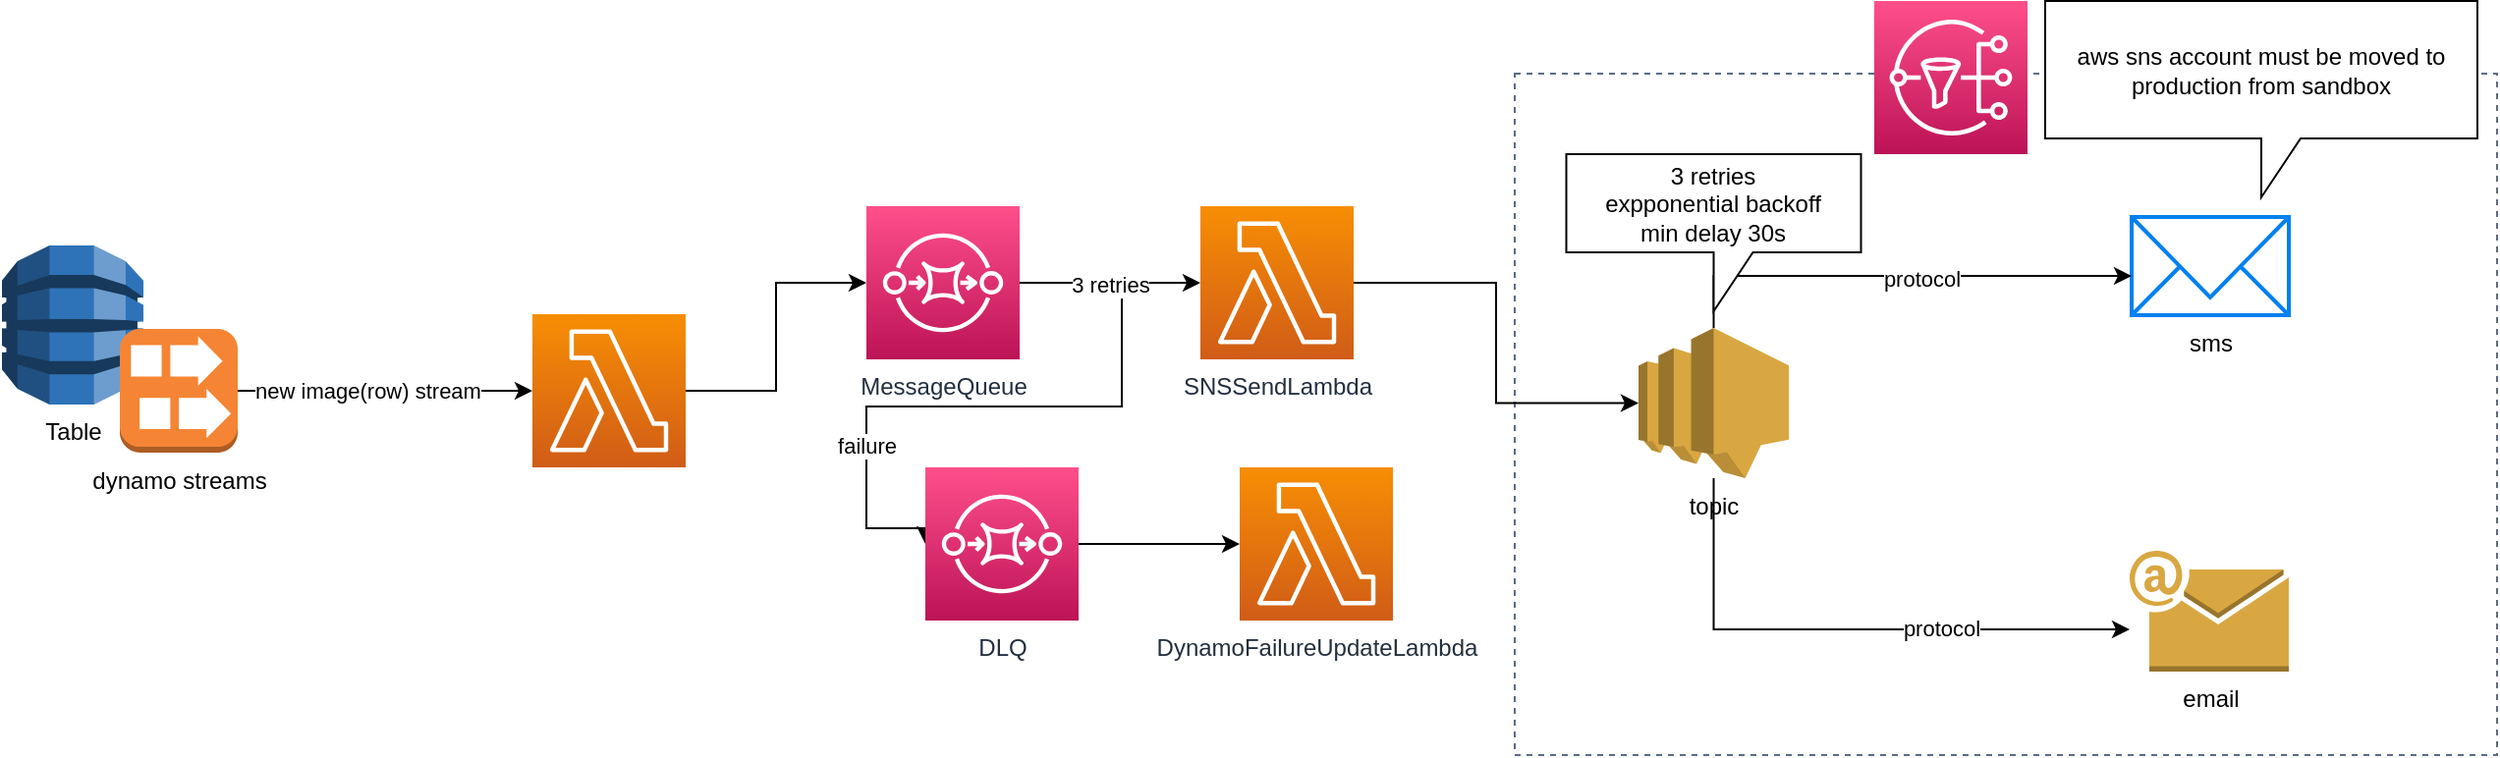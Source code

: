<mxfile version="21.5.1" type="device">
  <diagram id="Ht1M8jgEwFfnCIfOTk4-" name="Page-1">
    <mxGraphModel dx="1509" dy="815" grid="1" gridSize="10" guides="1" tooltips="1" connect="1" arrows="1" fold="1" page="1" pageScale="1" pageWidth="1169" pageHeight="827" math="0" shadow="0">
      <root>
        <mxCell id="0" />
        <mxCell id="1" parent="0" />
        <mxCell id="8aMaozp1hs_Vo7wc_97u-9" value="" style="fillColor=none;strokeColor=#5A6C86;dashed=1;verticalAlign=top;fontStyle=0;fontColor=#5A6C86;whiteSpace=wrap;html=1;" vertex="1" parent="1">
          <mxGeometry x="910" y="72.5" width="500" height="347" as="geometry" />
        </mxCell>
        <mxCell id="8aMaozp1hs_Vo7wc_97u-4" value="Table" style="outlineConnect=0;dashed=0;verticalLabelPosition=bottom;verticalAlign=top;align=center;html=1;shape=mxgraph.aws3.dynamo_db;fillColor=#2E73B8;gradientColor=none;" vertex="1" parent="1">
          <mxGeometry x="140" y="160" width="72" height="81" as="geometry" />
        </mxCell>
        <mxCell id="8aMaozp1hs_Vo7wc_97u-17" style="edgeStyle=orthogonalEdgeStyle;rounded=0;orthogonalLoop=1;jettySize=auto;html=1;" edge="1" parent="1" source="8aMaozp1hs_Vo7wc_97u-5" target="8aMaozp1hs_Vo7wc_97u-6">
          <mxGeometry relative="1" as="geometry" />
        </mxCell>
        <mxCell id="8aMaozp1hs_Vo7wc_97u-18" value="new image(row) stream" style="edgeLabel;html=1;align=center;verticalAlign=middle;resizable=0;points=[];" vertex="1" connectable="0" parent="8aMaozp1hs_Vo7wc_97u-17">
          <mxGeometry x="-0.123" relative="1" as="geometry">
            <mxPoint as="offset" />
          </mxGeometry>
        </mxCell>
        <mxCell id="8aMaozp1hs_Vo7wc_97u-5" value="dynamo streams" style="outlineConnect=0;dashed=0;verticalLabelPosition=bottom;verticalAlign=top;align=center;html=1;shape=mxgraph.aws3.kinesis_streams;fillColor=#F58534;gradientColor=none;" vertex="1" parent="1">
          <mxGeometry x="200" y="202.5" width="60" height="63" as="geometry" />
        </mxCell>
        <mxCell id="8aMaozp1hs_Vo7wc_97u-24" style="edgeStyle=orthogonalEdgeStyle;rounded=0;orthogonalLoop=1;jettySize=auto;html=1;entryX=0;entryY=0.5;entryDx=0;entryDy=0;entryPerimeter=0;" edge="1" parent="1" source="8aMaozp1hs_Vo7wc_97u-6" target="8aMaozp1hs_Vo7wc_97u-23">
          <mxGeometry relative="1" as="geometry" />
        </mxCell>
        <mxCell id="8aMaozp1hs_Vo7wc_97u-6" value="" style="sketch=0;points=[[0,0,0],[0.25,0,0],[0.5,0,0],[0.75,0,0],[1,0,0],[0,1,0],[0.25,1,0],[0.5,1,0],[0.75,1,0],[1,1,0],[0,0.25,0],[0,0.5,0],[0,0.75,0],[1,0.25,0],[1,0.5,0],[1,0.75,0]];outlineConnect=0;fontColor=#232F3E;gradientColor=#F78E04;gradientDirection=north;fillColor=#D05C17;strokeColor=#ffffff;dashed=0;verticalLabelPosition=bottom;verticalAlign=top;align=center;html=1;fontSize=12;fontStyle=0;aspect=fixed;shape=mxgraph.aws4.resourceIcon;resIcon=mxgraph.aws4.lambda;" vertex="1" parent="1">
          <mxGeometry x="410" y="195" width="78" height="78" as="geometry" />
        </mxCell>
        <mxCell id="8aMaozp1hs_Vo7wc_97u-21" value="DynamoFailureUpdateLambda" style="sketch=0;points=[[0,0,0],[0.25,0,0],[0.5,0,0],[0.75,0,0],[1,0,0],[0,1,0],[0.25,1,0],[0.5,1,0],[0.75,1,0],[1,1,0],[0,0.25,0],[0,0.5,0],[0,0.75,0],[1,0.25,0],[1,0.5,0],[1,0.75,0]];outlineConnect=0;fontColor=#232F3E;gradientColor=#F78E04;gradientDirection=north;fillColor=#D05C17;strokeColor=#ffffff;dashed=0;verticalLabelPosition=bottom;verticalAlign=top;align=center;html=1;fontSize=12;fontStyle=0;aspect=fixed;shape=mxgraph.aws4.resourceIcon;resIcon=mxgraph.aws4.lambda;" vertex="1" parent="1">
          <mxGeometry x="770" y="273" width="78" height="78" as="geometry" />
        </mxCell>
        <mxCell id="8aMaozp1hs_Vo7wc_97u-37" style="edgeStyle=orthogonalEdgeStyle;rounded=0;orthogonalLoop=1;jettySize=auto;html=1;" edge="1" parent="1" source="8aMaozp1hs_Vo7wc_97u-22" target="8aMaozp1hs_Vo7wc_97u-3">
          <mxGeometry relative="1" as="geometry" />
        </mxCell>
        <mxCell id="8aMaozp1hs_Vo7wc_97u-22" value="SNSSendLambda" style="sketch=0;points=[[0,0,0],[0.25,0,0],[0.5,0,0],[0.75,0,0],[1,0,0],[0,1,0],[0.25,1,0],[0.5,1,0],[0.75,1,0],[1,1,0],[0,0.25,0],[0,0.5,0],[0,0.75,0],[1,0.25,0],[1,0.5,0],[1,0.75,0]];outlineConnect=0;fontColor=#232F3E;gradientColor=#F78E04;gradientDirection=north;fillColor=#D05C17;strokeColor=#ffffff;dashed=0;verticalLabelPosition=bottom;verticalAlign=top;align=center;html=1;fontSize=12;fontStyle=0;aspect=fixed;shape=mxgraph.aws4.resourceIcon;resIcon=mxgraph.aws4.lambda;" vertex="1" parent="1">
          <mxGeometry x="750" y="140" width="78" height="78" as="geometry" />
        </mxCell>
        <mxCell id="8aMaozp1hs_Vo7wc_97u-28" style="edgeStyle=orthogonalEdgeStyle;rounded=0;orthogonalLoop=1;jettySize=auto;html=1;entryX=0;entryY=0.5;entryDx=0;entryDy=0;entryPerimeter=0;" edge="1" parent="1" source="8aMaozp1hs_Vo7wc_97u-23" target="8aMaozp1hs_Vo7wc_97u-26">
          <mxGeometry relative="1" as="geometry">
            <Array as="points">
              <mxPoint x="710" y="179" />
              <mxPoint x="710" y="242" />
              <mxPoint x="580" y="242" />
              <mxPoint x="580" y="304" />
              <mxPoint x="610" y="304" />
            </Array>
          </mxGeometry>
        </mxCell>
        <mxCell id="8aMaozp1hs_Vo7wc_97u-30" value="failure" style="edgeLabel;html=1;align=center;verticalAlign=middle;resizable=0;points=[];" vertex="1" connectable="0" parent="8aMaozp1hs_Vo7wc_97u-28">
          <mxGeometry x="0.536" relative="1" as="geometry">
            <mxPoint as="offset" />
          </mxGeometry>
        </mxCell>
        <mxCell id="8aMaozp1hs_Vo7wc_97u-34" style="edgeStyle=orthogonalEdgeStyle;rounded=0;orthogonalLoop=1;jettySize=auto;html=1;entryX=0;entryY=0.5;entryDx=0;entryDy=0;entryPerimeter=0;" edge="1" parent="1" source="8aMaozp1hs_Vo7wc_97u-23" target="8aMaozp1hs_Vo7wc_97u-22">
          <mxGeometry relative="1" as="geometry" />
        </mxCell>
        <mxCell id="8aMaozp1hs_Vo7wc_97u-38" value="3 retries" style="edgeLabel;html=1;align=center;verticalAlign=middle;resizable=0;points=[];" vertex="1" connectable="0" parent="8aMaozp1hs_Vo7wc_97u-34">
          <mxGeometry x="-0.008" y="-1" relative="1" as="geometry">
            <mxPoint as="offset" />
          </mxGeometry>
        </mxCell>
        <mxCell id="8aMaozp1hs_Vo7wc_97u-23" value="MessageQueue" style="sketch=0;points=[[0,0,0],[0.25,0,0],[0.5,0,0],[0.75,0,0],[1,0,0],[0,1,0],[0.25,1,0],[0.5,1,0],[0.75,1,0],[1,1,0],[0,0.25,0],[0,0.5,0],[0,0.75,0],[1,0.25,0],[1,0.5,0],[1,0.75,0]];outlineConnect=0;fontColor=#232F3E;gradientColor=#FF4F8B;gradientDirection=north;fillColor=#BC1356;strokeColor=#ffffff;dashed=0;verticalLabelPosition=bottom;verticalAlign=top;align=center;html=1;fontSize=12;fontStyle=0;aspect=fixed;shape=mxgraph.aws4.resourceIcon;resIcon=mxgraph.aws4.sqs;" vertex="1" parent="1">
          <mxGeometry x="580" y="140" width="78" height="78" as="geometry" />
        </mxCell>
        <mxCell id="8aMaozp1hs_Vo7wc_97u-29" style="edgeStyle=orthogonalEdgeStyle;rounded=0;orthogonalLoop=1;jettySize=auto;html=1;entryX=0;entryY=0.5;entryDx=0;entryDy=0;entryPerimeter=0;" edge="1" parent="1" source="8aMaozp1hs_Vo7wc_97u-26" target="8aMaozp1hs_Vo7wc_97u-21">
          <mxGeometry relative="1" as="geometry" />
        </mxCell>
        <mxCell id="8aMaozp1hs_Vo7wc_97u-26" value="DLQ" style="sketch=0;points=[[0,0,0],[0.25,0,0],[0.5,0,0],[0.75,0,0],[1,0,0],[0,1,0],[0.25,1,0],[0.5,1,0],[0.75,1,0],[1,1,0],[0,0.25,0],[0,0.5,0],[0,0.75,0],[1,0.25,0],[1,0.5,0],[1,0.75,0]];outlineConnect=0;fontColor=#232F3E;gradientColor=#FF4F8B;gradientDirection=north;fillColor=#BC1356;strokeColor=#ffffff;dashed=0;verticalLabelPosition=bottom;verticalAlign=top;align=center;html=1;fontSize=12;fontStyle=0;aspect=fixed;shape=mxgraph.aws4.resourceIcon;resIcon=mxgraph.aws4.sqs;" vertex="1" parent="1">
          <mxGeometry x="610" y="273" width="78" height="78" as="geometry" />
        </mxCell>
        <mxCell id="8aMaozp1hs_Vo7wc_97u-2" value="" style="sketch=0;points=[[0,0,0],[0.25,0,0],[0.5,0,0],[0.75,0,0],[1,0,0],[0,1,0],[0.25,1,0],[0.5,1,0],[0.75,1,0],[1,1,0],[0,0.25,0],[0,0.5,0],[0,0.75,0],[1,0.25,0],[1,0.5,0],[1,0.75,0]];outlineConnect=0;fontColor=#232F3E;gradientColor=#FF4F8B;gradientDirection=north;fillColor=#BC1356;strokeColor=#ffffff;dashed=0;verticalLabelPosition=bottom;verticalAlign=top;align=center;html=1;fontSize=12;fontStyle=0;aspect=fixed;shape=mxgraph.aws4.resourceIcon;resIcon=mxgraph.aws4.sns;" vertex="1" parent="1">
          <mxGeometry x="1093" y="35.5" width="78" height="78" as="geometry" />
        </mxCell>
        <mxCell id="8aMaozp1hs_Vo7wc_97u-7" value="sms" style="html=1;verticalLabelPosition=bottom;align=center;labelBackgroundColor=#ffffff;verticalAlign=top;strokeWidth=2;strokeColor=#0080F0;shadow=0;dashed=0;shape=mxgraph.ios7.icons.mail;" vertex="1" parent="1">
          <mxGeometry x="1224" y="145.5" width="80" height="50" as="geometry" />
        </mxCell>
        <mxCell id="8aMaozp1hs_Vo7wc_97u-11" style="edgeStyle=orthogonalEdgeStyle;rounded=0;orthogonalLoop=1;jettySize=auto;html=1;" edge="1" parent="1" source="8aMaozp1hs_Vo7wc_97u-3" target="8aMaozp1hs_Vo7wc_97u-7">
          <mxGeometry relative="1" as="geometry">
            <Array as="points">
              <mxPoint x="1011" y="175.5" />
            </Array>
          </mxGeometry>
        </mxCell>
        <mxCell id="8aMaozp1hs_Vo7wc_97u-14" value="protocol" style="edgeLabel;html=1;align=center;verticalAlign=middle;resizable=0;points=[];" vertex="1" connectable="0" parent="8aMaozp1hs_Vo7wc_97u-11">
          <mxGeometry x="0.105" y="-1" relative="1" as="geometry">
            <mxPoint as="offset" />
          </mxGeometry>
        </mxCell>
        <mxCell id="8aMaozp1hs_Vo7wc_97u-8" value="email" style="outlineConnect=0;dashed=0;verticalLabelPosition=bottom;verticalAlign=top;align=center;html=1;shape=mxgraph.aws3.email;fillColor=#D9A741;gradientColor=none;" vertex="1" parent="1">
          <mxGeometry x="1223" y="315.5" width="81" height="61.5" as="geometry" />
        </mxCell>
        <mxCell id="8aMaozp1hs_Vo7wc_97u-12" style="edgeStyle=orthogonalEdgeStyle;rounded=0;orthogonalLoop=1;jettySize=auto;html=1;" edge="1" parent="1" source="8aMaozp1hs_Vo7wc_97u-3" target="8aMaozp1hs_Vo7wc_97u-8">
          <mxGeometry relative="1" as="geometry">
            <Array as="points">
              <mxPoint x="1011" y="355.5" />
            </Array>
          </mxGeometry>
        </mxCell>
        <mxCell id="8aMaozp1hs_Vo7wc_97u-13" value="protocol" style="edgeLabel;html=1;align=center;verticalAlign=middle;resizable=0;points=[];" vertex="1" connectable="0" parent="8aMaozp1hs_Vo7wc_97u-12">
          <mxGeometry x="0.335" y="1" relative="1" as="geometry">
            <mxPoint as="offset" />
          </mxGeometry>
        </mxCell>
        <mxCell id="8aMaozp1hs_Vo7wc_97u-15" value="aws sns account must be moved to production from sandbox" style="shape=callout;whiteSpace=wrap;html=1;perimeter=calloutPerimeter;" vertex="1" parent="1">
          <mxGeometry x="1180" y="35.5" width="220" height="100" as="geometry" />
        </mxCell>
        <mxCell id="8aMaozp1hs_Vo7wc_97u-19" value="&lt;div&gt;3 retries&lt;/div&gt;&lt;div&gt;expponential backoff&lt;/div&gt;&lt;div&gt;min delay 30s&lt;br&gt;&lt;/div&gt;" style="shape=callout;whiteSpace=wrap;html=1;perimeter=calloutPerimeter;" vertex="1" parent="1">
          <mxGeometry x="936.25" y="113.5" width="150" height="80" as="geometry" />
        </mxCell>
        <mxCell id="8aMaozp1hs_Vo7wc_97u-3" value="topic" style="outlineConnect=0;dashed=0;verticalLabelPosition=bottom;verticalAlign=top;align=center;html=1;shape=mxgraph.aws3.sns;fillColor=#D9A741;gradientColor=none;" vertex="1" parent="1">
          <mxGeometry x="973" y="202" width="76.5" height="76.5" as="geometry" />
        </mxCell>
      </root>
    </mxGraphModel>
  </diagram>
</mxfile>
